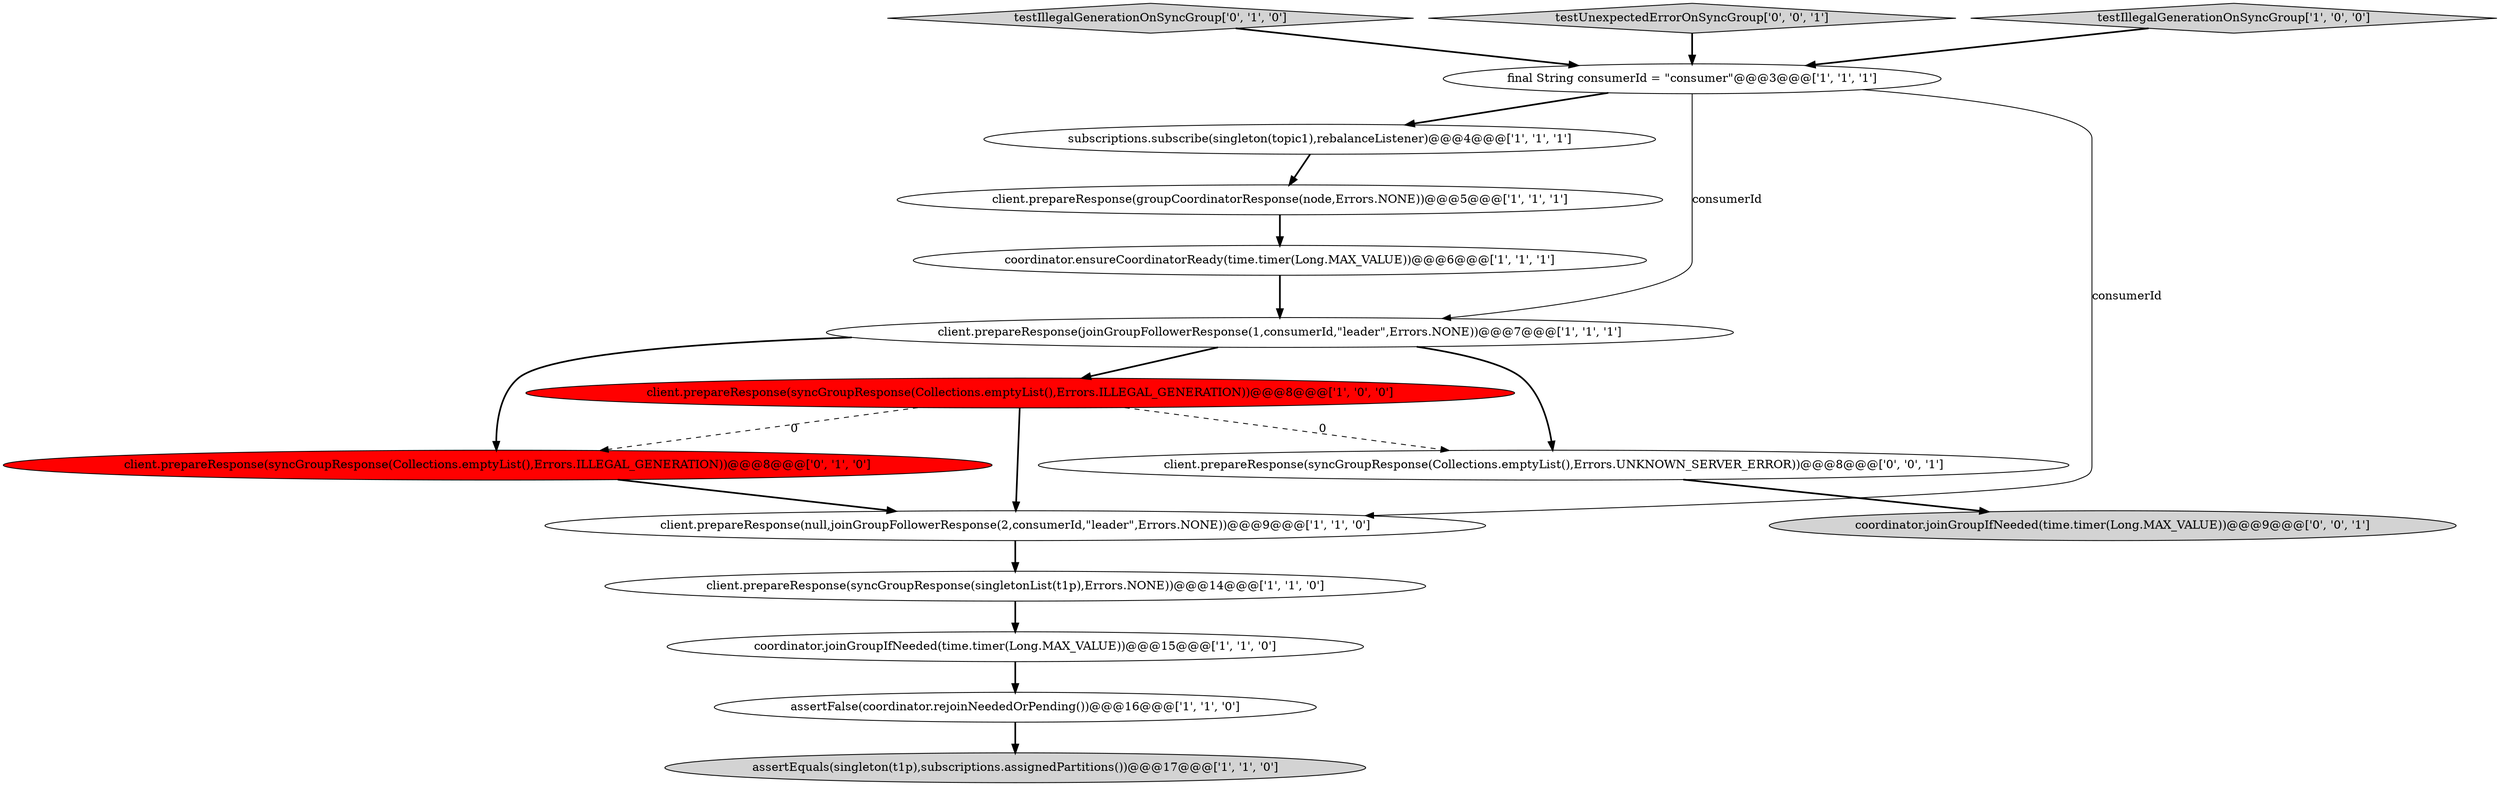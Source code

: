 digraph {
13 [style = filled, label = "testIllegalGenerationOnSyncGroup['0', '1', '0']", fillcolor = lightgray, shape = diamond image = "AAA0AAABBB2BBB"];
16 [style = filled, label = "coordinator.joinGroupIfNeeded(time.timer(Long.MAX_VALUE))@@@9@@@['0', '0', '1']", fillcolor = lightgray, shape = ellipse image = "AAA0AAABBB3BBB"];
0 [style = filled, label = "client.prepareResponse(groupCoordinatorResponse(node,Errors.NONE))@@@5@@@['1', '1', '1']", fillcolor = white, shape = ellipse image = "AAA0AAABBB1BBB"];
10 [style = filled, label = "client.prepareResponse(null,joinGroupFollowerResponse(2,consumerId,\"leader\",Errors.NONE))@@@9@@@['1', '1', '0']", fillcolor = white, shape = ellipse image = "AAA0AAABBB1BBB"];
4 [style = filled, label = "coordinator.ensureCoordinatorReady(time.timer(Long.MAX_VALUE))@@@6@@@['1', '1', '1']", fillcolor = white, shape = ellipse image = "AAA0AAABBB1BBB"];
14 [style = filled, label = "client.prepareResponse(syncGroupResponse(Collections.emptyList(),Errors.UNKNOWN_SERVER_ERROR))@@@8@@@['0', '0', '1']", fillcolor = white, shape = ellipse image = "AAA0AAABBB3BBB"];
12 [style = filled, label = "client.prepareResponse(syncGroupResponse(Collections.emptyList(),Errors.ILLEGAL_GENERATION))@@@8@@@['0', '1', '0']", fillcolor = red, shape = ellipse image = "AAA1AAABBB2BBB"];
11 [style = filled, label = "client.prepareResponse(syncGroupResponse(Collections.emptyList(),Errors.ILLEGAL_GENERATION))@@@8@@@['1', '0', '0']", fillcolor = red, shape = ellipse image = "AAA1AAABBB1BBB"];
15 [style = filled, label = "testUnexpectedErrorOnSyncGroup['0', '0', '1']", fillcolor = lightgray, shape = diamond image = "AAA0AAABBB3BBB"];
9 [style = filled, label = "assertEquals(singleton(t1p),subscriptions.assignedPartitions())@@@17@@@['1', '1', '0']", fillcolor = lightgray, shape = ellipse image = "AAA0AAABBB1BBB"];
5 [style = filled, label = "subscriptions.subscribe(singleton(topic1),rebalanceListener)@@@4@@@['1', '1', '1']", fillcolor = white, shape = ellipse image = "AAA0AAABBB1BBB"];
6 [style = filled, label = "coordinator.joinGroupIfNeeded(time.timer(Long.MAX_VALUE))@@@15@@@['1', '1', '0']", fillcolor = white, shape = ellipse image = "AAA0AAABBB1BBB"];
7 [style = filled, label = "testIllegalGenerationOnSyncGroup['1', '0', '0']", fillcolor = lightgray, shape = diamond image = "AAA0AAABBB1BBB"];
2 [style = filled, label = "assertFalse(coordinator.rejoinNeededOrPending())@@@16@@@['1', '1', '0']", fillcolor = white, shape = ellipse image = "AAA0AAABBB1BBB"];
8 [style = filled, label = "client.prepareResponse(syncGroupResponse(singletonList(t1p),Errors.NONE))@@@14@@@['1', '1', '0']", fillcolor = white, shape = ellipse image = "AAA0AAABBB1BBB"];
3 [style = filled, label = "final String consumerId = \"consumer\"@@@3@@@['1', '1', '1']", fillcolor = white, shape = ellipse image = "AAA0AAABBB1BBB"];
1 [style = filled, label = "client.prepareResponse(joinGroupFollowerResponse(1,consumerId,\"leader\",Errors.NONE))@@@7@@@['1', '1', '1']", fillcolor = white, shape = ellipse image = "AAA0AAABBB1BBB"];
14->16 [style = bold, label=""];
3->1 [style = solid, label="consumerId"];
3->10 [style = solid, label="consumerId"];
8->6 [style = bold, label=""];
2->9 [style = bold, label=""];
11->12 [style = dashed, label="0"];
15->3 [style = bold, label=""];
7->3 [style = bold, label=""];
1->11 [style = bold, label=""];
6->2 [style = bold, label=""];
3->5 [style = bold, label=""];
12->10 [style = bold, label=""];
10->8 [style = bold, label=""];
5->0 [style = bold, label=""];
13->3 [style = bold, label=""];
0->4 [style = bold, label=""];
11->10 [style = bold, label=""];
11->14 [style = dashed, label="0"];
1->12 [style = bold, label=""];
1->14 [style = bold, label=""];
4->1 [style = bold, label=""];
}
